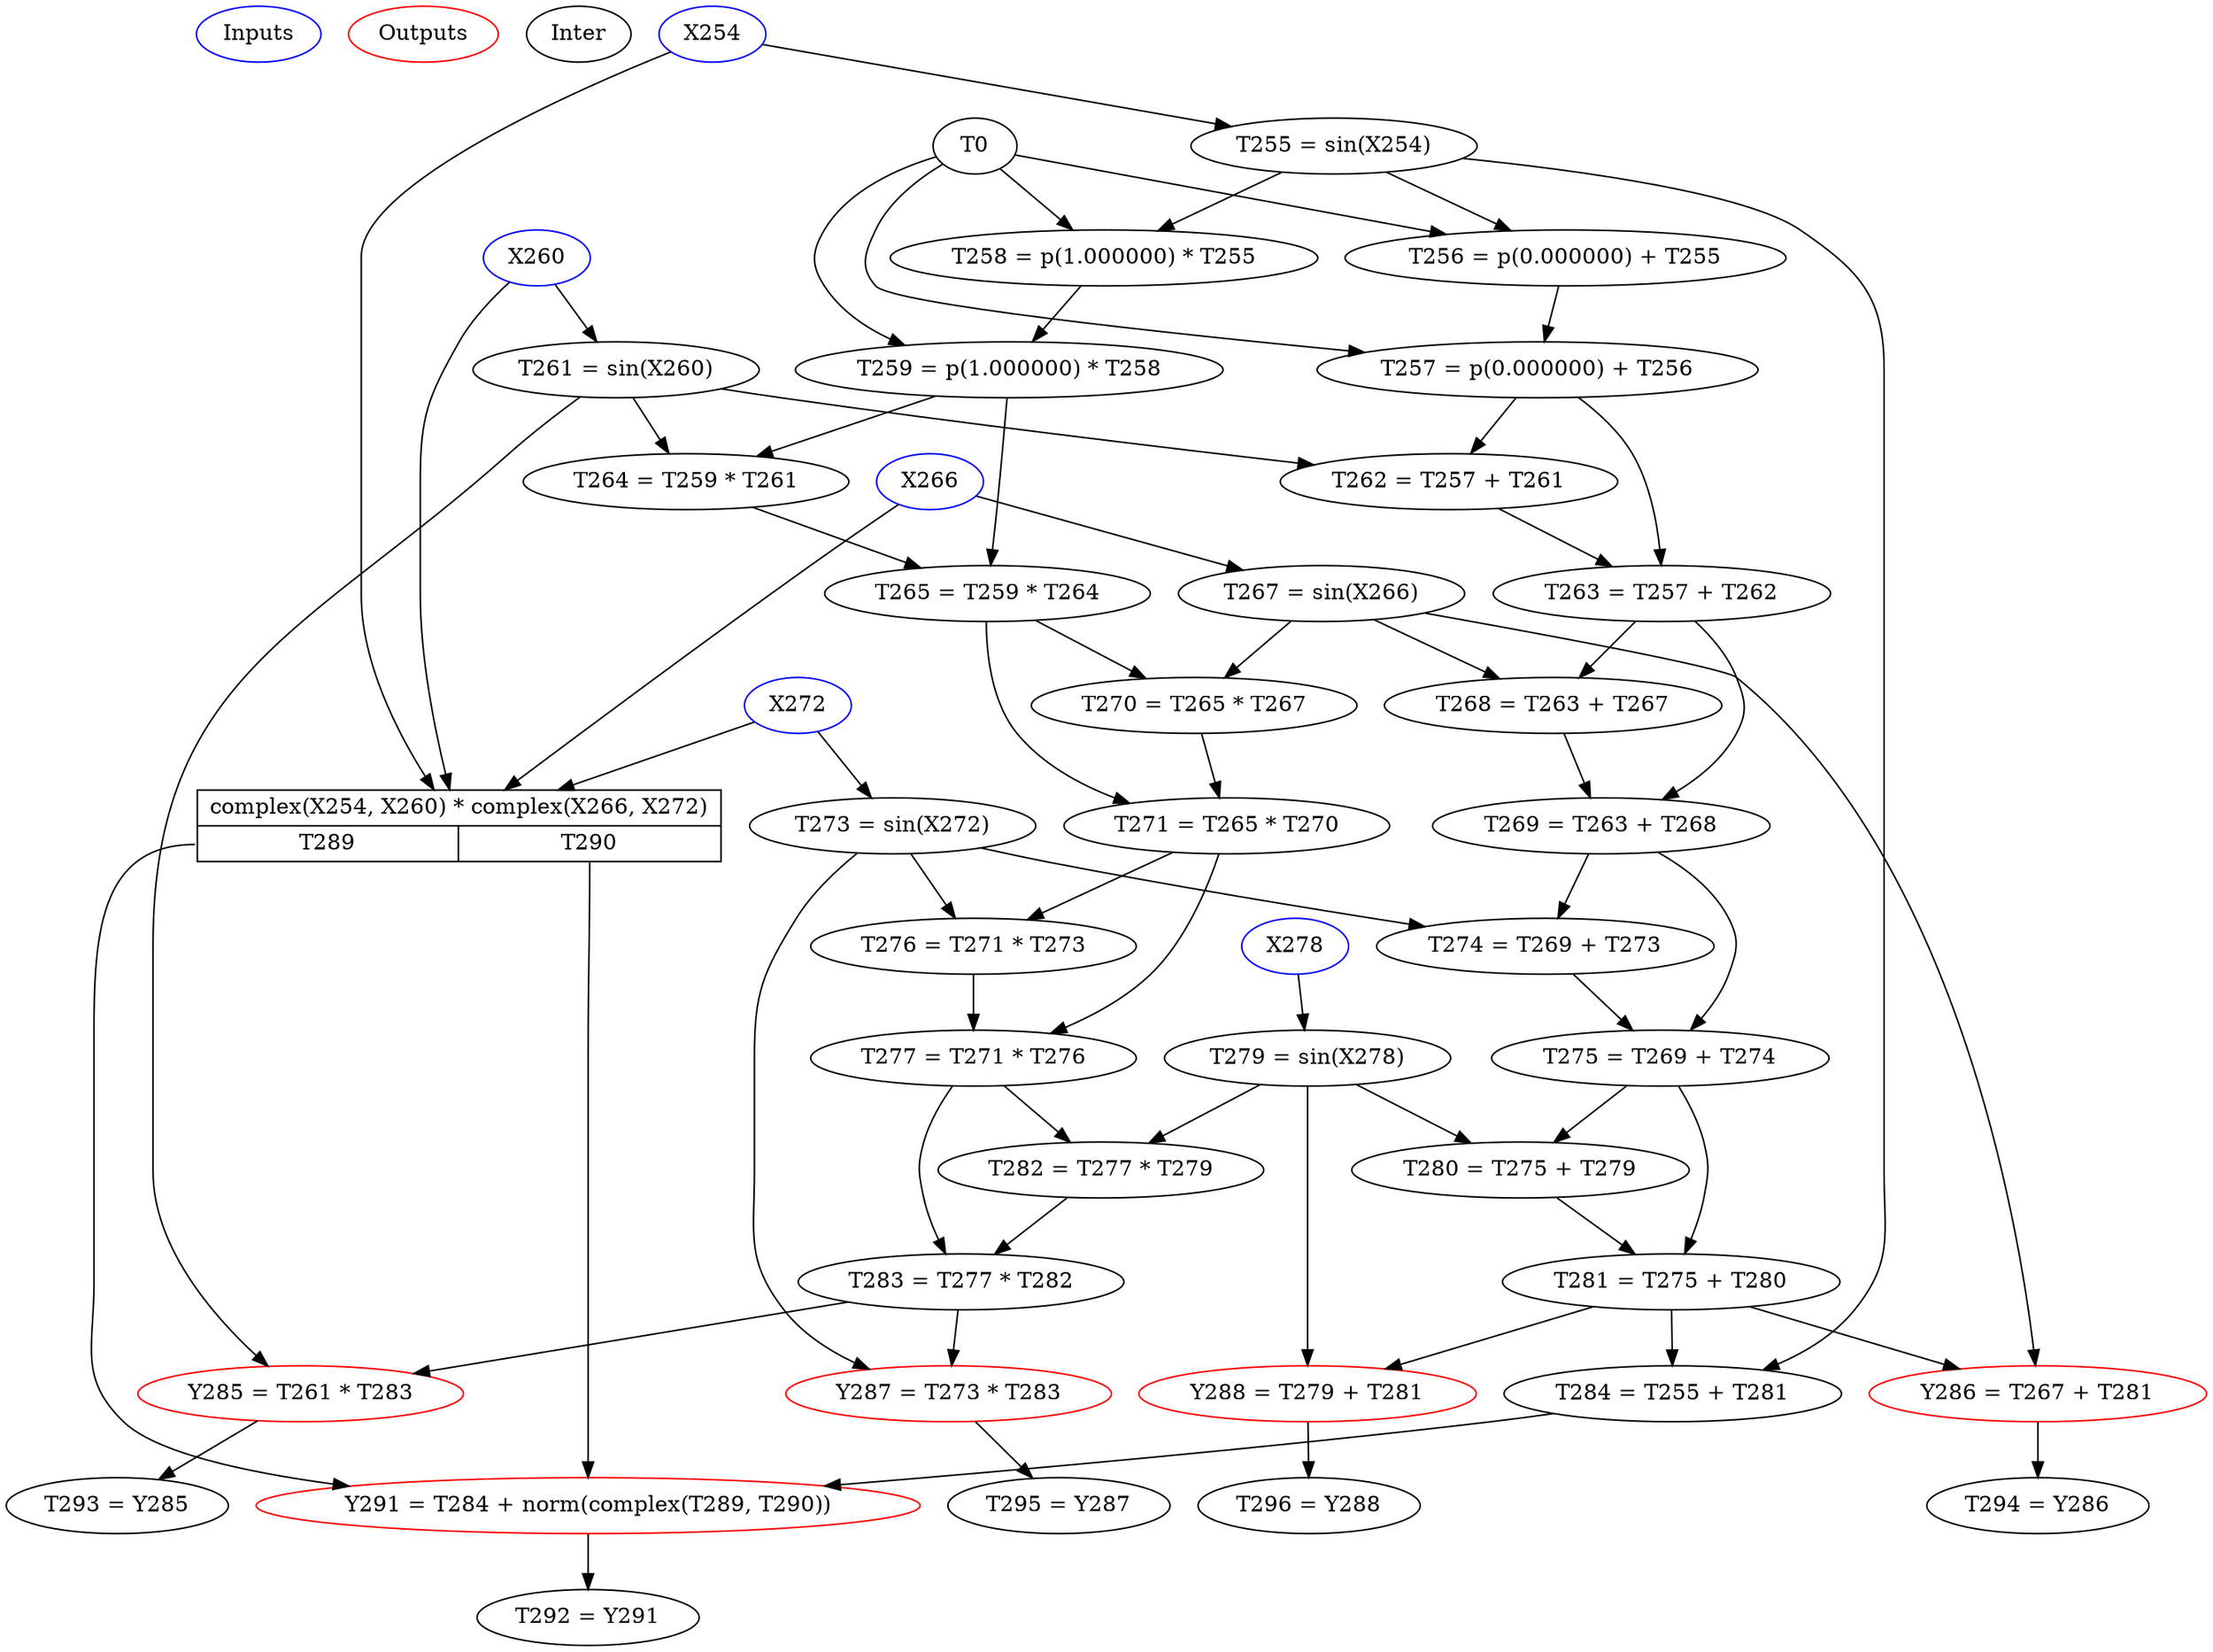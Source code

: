digraph Net {
Inputs [label = "Inputs", color="blue"];
Outputs [label = "Outputs", color="red"];
Inter [label = "Inter"];
A254_1 [label = "X254", color="blue"];
A255_1 [label = "T255 = sin(X254)", color="black"];
A254_1 -> A255_1
A0_1 [label = "T0", color="black"];
A256_1 [label = "T256 = p(0.000000) + T255", color="black"];
A0_1 -> A256_1
A255_1 -> A256_1
A257_1 [label = "T257 = p(0.000000) + T256", color="black"];
A0_1 -> A257_1
A256_1 -> A257_1
A258_1 [label = "T258 = p(1.000000) * T255", color="black"];
A0_1 -> A258_1
A255_1 -> A258_1
A259_1 [label = "T259 = p(1.000000) * T258", color="black"];
A0_1 -> A259_1
A258_1 -> A259_1
A260_1 [label = "X260", color="blue"];
A261_1 [label = "T261 = sin(X260)", color="black"];
A260_1 -> A261_1
A262_1 [label = "T262 = T257 + T261", color="black"];
A257_1 -> A262_1
A261_1 -> A262_1
A263_1 [label = "T263 = T257 + T262", color="black"];
A257_1 -> A263_1
A262_1 -> A263_1
A264_1 [label = "T264 = T259 * T261", color="black"];
A259_1 -> A264_1
A261_1 -> A264_1
A265_1 [label = "T265 = T259 * T264", color="black"];
A259_1 -> A265_1
A264_1 -> A265_1
A266_1 [label = "X266", color="blue"];
A267_1 [label = "T267 = sin(X266)", color="black"];
A266_1 -> A267_1
A268_1 [label = "T268 = T263 + T267", color="black"];
A263_1 -> A268_1
A267_1 -> A268_1
A269_1 [label = "T269 = T263 + T268", color="black"];
A263_1 -> A269_1
A268_1 -> A269_1
A270_1 [label = "T270 = T265 * T267", color="black"];
A265_1 -> A270_1
A267_1 -> A270_1
A271_1 [label = "T271 = T265 * T270", color="black"];
A265_1 -> A271_1
A270_1 -> A271_1
A272_1 [label = "X272", color="blue"];
A273_1 [label = "T273 = sin(X272)", color="black"];
A272_1 -> A273_1
A274_1 [label = "T274 = T269 + T273", color="black"];
A269_1 -> A274_1
A273_1 -> A274_1
A275_1 [label = "T275 = T269 + T274", color="black"];
A269_1 -> A275_1
A274_1 -> A275_1
A276_1 [label = "T276 = T271 * T273", color="black"];
A271_1 -> A276_1
A273_1 -> A276_1
A277_1 [label = "T277 = T271 * T276", color="black"];
A271_1 -> A277_1
A276_1 -> A277_1
A278_1 [label = "X278", color="blue"];
A279_1 [label = "T279 = sin(X278)", color="black"];
A278_1 -> A279_1
A280_1 [label = "T280 = T275 + T279", color="black"];
A275_1 -> A280_1
A279_1 -> A280_1
A281_1 [label = "T281 = T275 + T280", color="black"];
A275_1 -> A281_1
A280_1 -> A281_1
A282_1 [label = "T282 = T277 * T279", color="black"];
A277_1 -> A282_1
A279_1 -> A282_1
A283_1 [label = "T283 = T277 * T282", color="black"];
A277_1 -> A283_1
A282_1 -> A283_1
A284_1 [label = "T284 = T255 + T281", color="black"];
A255_1 -> A284_1
A281_1 -> A284_1
A285_1 [label = "Y285 = T261 * T283", color="red"];
A261_1 -> A285_1
A283_1 -> A285_1
A286_1 [label = "Y286 = T267 + T281", color="red"];
A267_1 -> A286_1
A281_1 -> A286_1
A287_1 [label = "Y287 = T273 * T283", color="red"];
A273_1 -> A287_1
A283_1 -> A287_1
A288_1 [label = "Y288 = T279 + T281", color="red"];
A279_1 -> A288_1
A281_1 -> A288_1
Aggregate1 [label = "{ complex(X254, X260) * complex(X266, X272) | {<A289_1> T289 | <A290_1> T290}}", color="black", shape="record"];
A254_1 -> Aggregate1
A260_1 -> Aggregate1
A266_1 -> Aggregate1
A272_1 -> Aggregate1
A291_1 [label = "Y291 = T284 + norm(complex(T289, T290))", color="red"];
A284_1 -> A291_1
Aggregate1:A289_1 -> A291_1
Aggregate1:A290_1 -> A291_1
A292_1 [label = "T292 = Y291", color="black"];
A291_1 -> A292_1
A293_1 [label = "T293 = Y285", color="black"];
A285_1 -> A293_1
A294_1 [label = "T294 = Y286", color="black"];
A286_1 -> A294_1
A295_1 [label = "T295 = Y287", color="black"];
A287_1 -> A295_1
A296_1 [label = "T296 = Y288", color="black"];
A288_1 -> A296_1
}